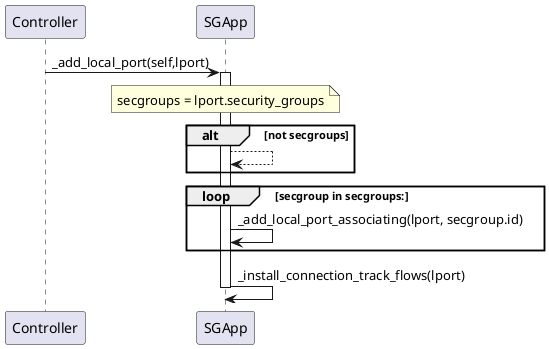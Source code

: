 @startuml logical port local bind
Controller->SGApp:_add_local_port(self,lport)
activate SGApp
note over SGApp
    secgroups = lport.security_groups
end note
alt not secgroups
    SGApp-->SGApp
end
loop secgroup in secgroups:
    SGApp->SGApp:_add_local_port_associating(lport, secgroup.id)
end
' # install ct table
SGApp->SGApp:_install_connection_track_flows(lport)
deactivate
@enduml